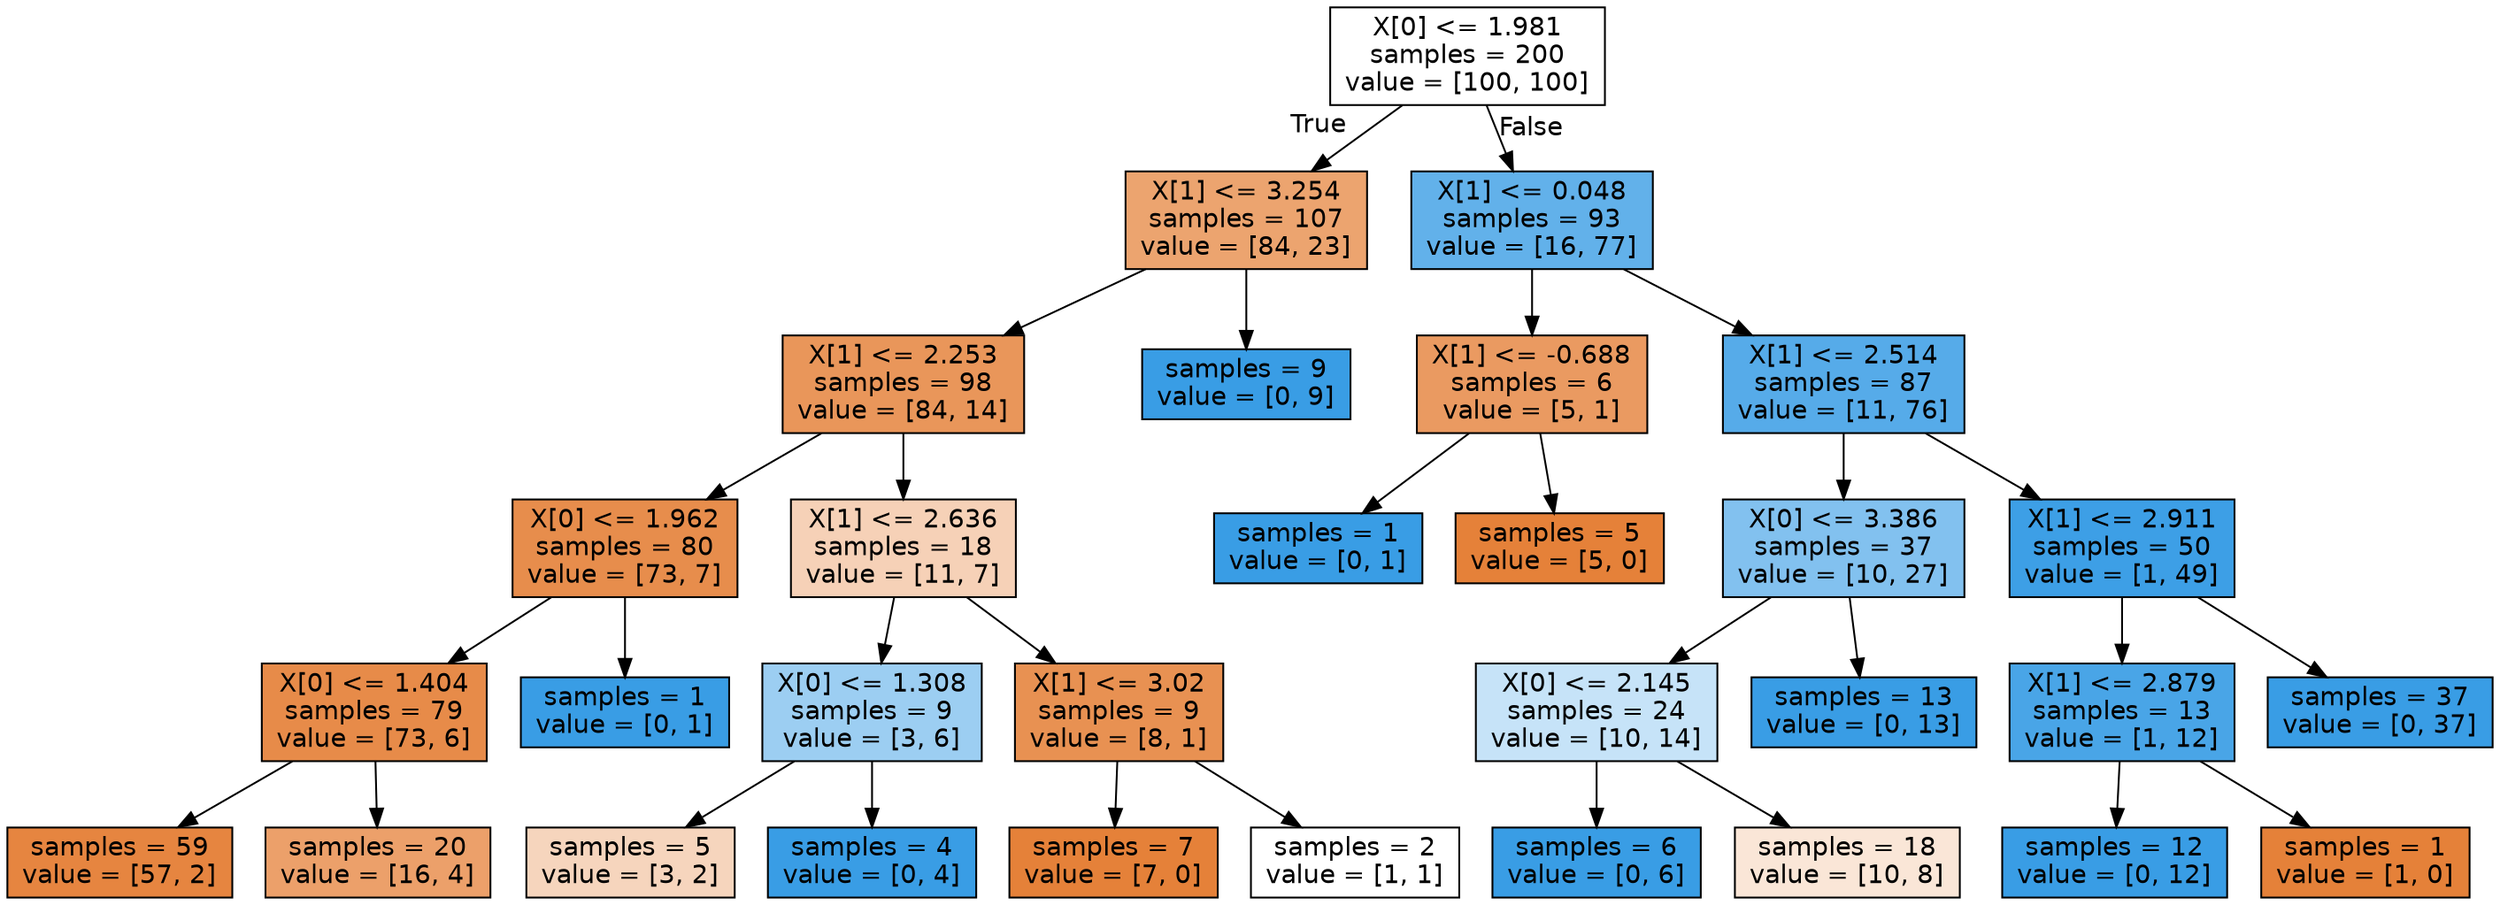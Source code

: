 digraph Tree {
node [shape=box, style="filled", color="black", fontname="helvetica"] ;
edge [fontname="helvetica"] ;
0 [label="X[0] <= 1.981\nsamples = 200\nvalue = [100, 100]", fillcolor="#ffffff"] ;
1 [label="X[1] <= 3.254\nsamples = 107\nvalue = [84, 23]", fillcolor="#eca46f"] ;
0 -> 1 [labeldistance=2.5, labelangle=45, headlabel="True"] ;
2 [label="X[1] <= 2.253\nsamples = 98\nvalue = [84, 14]", fillcolor="#e9965a"] ;
1 -> 2 ;
3 [label="X[0] <= 1.962\nsamples = 80\nvalue = [73, 7]", fillcolor="#e78d4c"] ;
2 -> 3 ;
4 [label="X[0] <= 1.404\nsamples = 79\nvalue = [73, 6]", fillcolor="#e78b49"] ;
3 -> 4 ;
5 [label="samples = 59\nvalue = [57, 2]", fillcolor="#e68540"] ;
4 -> 5 ;
6 [label="samples = 20\nvalue = [16, 4]", fillcolor="#eca06a"] ;
4 -> 6 ;
7 [label="samples = 1\nvalue = [0, 1]", fillcolor="#399de5"] ;
3 -> 7 ;
8 [label="X[1] <= 2.636\nsamples = 18\nvalue = [11, 7]", fillcolor="#f6d1b7"] ;
2 -> 8 ;
9 [label="X[0] <= 1.308\nsamples = 9\nvalue = [3, 6]", fillcolor="#9ccef2"] ;
8 -> 9 ;
10 [label="samples = 5\nvalue = [3, 2]", fillcolor="#f6d5bd"] ;
9 -> 10 ;
11 [label="samples = 4\nvalue = [0, 4]", fillcolor="#399de5"] ;
9 -> 11 ;
12 [label="X[1] <= 3.02\nsamples = 9\nvalue = [8, 1]", fillcolor="#e89152"] ;
8 -> 12 ;
13 [label="samples = 7\nvalue = [7, 0]", fillcolor="#e58139"] ;
12 -> 13 ;
14 [label="samples = 2\nvalue = [1, 1]", fillcolor="#ffffff"] ;
12 -> 14 ;
15 [label="samples = 9\nvalue = [0, 9]", fillcolor="#399de5"] ;
1 -> 15 ;
16 [label="X[1] <= 0.048\nsamples = 93\nvalue = [16, 77]", fillcolor="#62b1ea"] ;
0 -> 16 [labeldistance=2.5, labelangle=-45, headlabel="False"] ;
17 [label="X[1] <= -0.688\nsamples = 6\nvalue = [5, 1]", fillcolor="#ea9a61"] ;
16 -> 17 ;
18 [label="samples = 1\nvalue = [0, 1]", fillcolor="#399de5"] ;
17 -> 18 ;
19 [label="samples = 5\nvalue = [5, 0]", fillcolor="#e58139"] ;
17 -> 19 ;
20 [label="X[1] <= 2.514\nsamples = 87\nvalue = [11, 76]", fillcolor="#56abe9"] ;
16 -> 20 ;
21 [label="X[0] <= 3.386\nsamples = 37\nvalue = [10, 27]", fillcolor="#82c1ef"] ;
20 -> 21 ;
22 [label="X[0] <= 2.145\nsamples = 24\nvalue = [10, 14]", fillcolor="#c6e3f8"] ;
21 -> 22 ;
23 [label="samples = 6\nvalue = [0, 6]", fillcolor="#399de5"] ;
22 -> 23 ;
24 [label="samples = 18\nvalue = [10, 8]", fillcolor="#fae6d7"] ;
22 -> 24 ;
25 [label="samples = 13\nvalue = [0, 13]", fillcolor="#399de5"] ;
21 -> 25 ;
26 [label="X[1] <= 2.911\nsamples = 50\nvalue = [1, 49]", fillcolor="#3d9fe6"] ;
20 -> 26 ;
27 [label="X[1] <= 2.879\nsamples = 13\nvalue = [1, 12]", fillcolor="#49a5e7"] ;
26 -> 27 ;
28 [label="samples = 12\nvalue = [0, 12]", fillcolor="#399de5"] ;
27 -> 28 ;
29 [label="samples = 1\nvalue = [1, 0]", fillcolor="#e58139"] ;
27 -> 29 ;
30 [label="samples = 37\nvalue = [0, 37]", fillcolor="#399de5"] ;
26 -> 30 ;
}